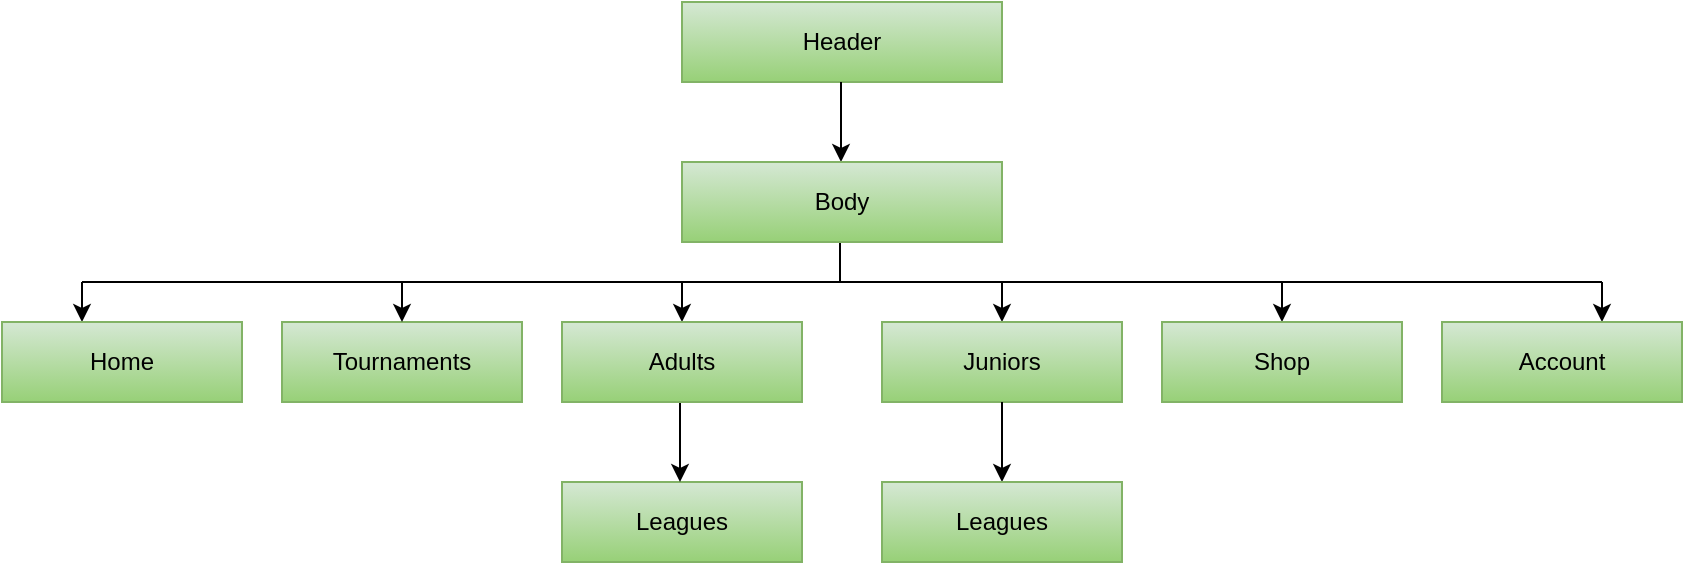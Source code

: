 <mxfile version="10.6.7" type="device"><diagram id="PMcvlSNJ8AMHE-4dPWAY" name="Page-1"><mxGraphModel dx="1010" dy="582" grid="1" gridSize="10" guides="1" tooltips="1" connect="1" arrows="1" fold="1" page="1" pageScale="1" pageWidth="850" pageHeight="1100" math="0" shadow="0"><root><mxCell id="0"/><mxCell id="1" parent="0"/><mxCell id="NXfBqhq02fN-YdJ3GLVl-1" value="Header" style="rounded=0;whiteSpace=wrap;html=1;fillColor=#d5e8d4;strokeColor=#82b366;gradientColor=#97d077;" vertex="1" parent="1"><mxGeometry x="340" width="160" height="40" as="geometry"/></mxCell><mxCell id="NXfBqhq02fN-YdJ3GLVl-2" value="Tournaments" style="rounded=0;whiteSpace=wrap;html=1;fillColor=#d5e8d4;strokeColor=#82b366;gradientColor=#97d077;" vertex="1" parent="1"><mxGeometry x="140" y="160" width="120" height="40" as="geometry"/></mxCell><mxCell id="NXfBqhq02fN-YdJ3GLVl-7" value="" style="endArrow=classic;html=1;" edge="1" parent="1"><mxGeometry width="50" height="50" relative="1" as="geometry"><mxPoint x="419.5" y="40" as="sourcePoint"/><mxPoint x="419.5" y="80" as="targetPoint"/></mxGeometry></mxCell><mxCell id="NXfBqhq02fN-YdJ3GLVl-10" value="" style="endArrow=none;html=1;" edge="1" parent="1"><mxGeometry width="50" height="50" relative="1" as="geometry"><mxPoint x="419" y="140" as="sourcePoint"/><mxPoint x="419" y="120" as="targetPoint"/></mxGeometry></mxCell><mxCell id="NXfBqhq02fN-YdJ3GLVl-11" value="" style="endArrow=none;html=1;" edge="1" parent="1"><mxGeometry width="50" height="50" relative="1" as="geometry"><mxPoint x="40" y="140" as="sourcePoint"/><mxPoint x="800" y="140" as="targetPoint"/></mxGeometry></mxCell><mxCell id="NXfBqhq02fN-YdJ3GLVl-13" value="" style="endArrow=classic;html=1;" edge="1" parent="1"><mxGeometry width="50" height="50" relative="1" as="geometry"><mxPoint x="40" y="140" as="sourcePoint"/><mxPoint x="40" y="160" as="targetPoint"/></mxGeometry></mxCell><mxCell id="NXfBqhq02fN-YdJ3GLVl-14" value="" style="endArrow=classic;html=1;" edge="1" parent="1"><mxGeometry width="50" height="50" relative="1" as="geometry"><mxPoint x="200" y="140" as="sourcePoint"/><mxPoint x="200" y="160" as="targetPoint"/></mxGeometry></mxCell><mxCell id="NXfBqhq02fN-YdJ3GLVl-15" value="" style="endArrow=classic;html=1;" edge="1" parent="1"><mxGeometry width="50" height="50" relative="1" as="geometry"><mxPoint x="340" y="140" as="sourcePoint"/><mxPoint x="340" y="160" as="targetPoint"/></mxGeometry></mxCell><mxCell id="NXfBqhq02fN-YdJ3GLVl-16" value="" style="endArrow=classic;html=1;" edge="1" parent="1"><mxGeometry width="50" height="50" relative="1" as="geometry"><mxPoint x="500" y="140" as="sourcePoint"/><mxPoint x="500" y="160" as="targetPoint"/></mxGeometry></mxCell><mxCell id="NXfBqhq02fN-YdJ3GLVl-17" value="" style="endArrow=classic;html=1;" edge="1" parent="1"><mxGeometry width="50" height="50" relative="1" as="geometry"><mxPoint x="640" y="140" as="sourcePoint"/><mxPoint x="640" y="160" as="targetPoint"/></mxGeometry></mxCell><mxCell id="NXfBqhq02fN-YdJ3GLVl-18" value="" style="endArrow=classic;html=1;" edge="1" parent="1"><mxGeometry width="50" height="50" relative="1" as="geometry"><mxPoint x="800" y="140" as="sourcePoint"/><mxPoint x="800" y="160" as="targetPoint"/></mxGeometry></mxCell><mxCell id="NXfBqhq02fN-YdJ3GLVl-19" value="Home" style="rounded=0;whiteSpace=wrap;html=1;fillColor=#d5e8d4;strokeColor=#82b366;gradientColor=#97d077;" vertex="1" parent="1"><mxGeometry y="160" width="120" height="40" as="geometry"/></mxCell><mxCell id="NXfBqhq02fN-YdJ3GLVl-20" value="Body" style="rounded=0;whiteSpace=wrap;html=1;fillColor=#d5e8d4;strokeColor=#82b366;gradientColor=#97d077;" vertex="1" parent="1"><mxGeometry x="340" y="80" width="160" height="40" as="geometry"/></mxCell><mxCell id="NXfBqhq02fN-YdJ3GLVl-21" value="Leagues" style="rounded=0;whiteSpace=wrap;html=1;fillColor=#d5e8d4;strokeColor=#82b366;gradientColor=#97d077;" vertex="1" parent="1"><mxGeometry x="280" y="240" width="120" height="40" as="geometry"/></mxCell><mxCell id="NXfBqhq02fN-YdJ3GLVl-22" value="Shop" style="rounded=0;whiteSpace=wrap;html=1;fillColor=#d5e8d4;strokeColor=#82b366;gradientColor=#97d077;" vertex="1" parent="1"><mxGeometry x="580" y="160" width="120" height="40" as="geometry"/></mxCell><mxCell id="NXfBqhq02fN-YdJ3GLVl-23" value="Juniors" style="rounded=0;whiteSpace=wrap;html=1;fillColor=#d5e8d4;strokeColor=#82b366;gradientColor=#97d077;" vertex="1" parent="1"><mxGeometry x="440" y="160" width="120" height="40" as="geometry"/></mxCell><mxCell id="NXfBqhq02fN-YdJ3GLVl-24" value="Account" style="rounded=0;whiteSpace=wrap;html=1;fillColor=#d5e8d4;strokeColor=#82b366;gradientColor=#97d077;" vertex="1" parent="1"><mxGeometry x="720" y="160" width="120" height="40" as="geometry"/></mxCell><mxCell id="NXfBqhq02fN-YdJ3GLVl-33" value="" style="endArrow=classic;html=1;" edge="1" parent="1"><mxGeometry width="50" height="50" relative="1" as="geometry"><mxPoint x="339" y="200" as="sourcePoint"/><mxPoint x="339" y="240" as="targetPoint"/></mxGeometry></mxCell><mxCell id="NXfBqhq02fN-YdJ3GLVl-34" value="" style="endArrow=classic;html=1;" edge="1" parent="1"><mxGeometry width="50" height="50" relative="1" as="geometry"><mxPoint x="500" y="200" as="sourcePoint"/><mxPoint x="500" y="240" as="targetPoint"/></mxGeometry></mxCell><mxCell id="NXfBqhq02fN-YdJ3GLVl-35" value="Adults" style="rounded=0;whiteSpace=wrap;html=1;fillColor=#d5e8d4;strokeColor=#82b366;gradientColor=#97d077;" vertex="1" parent="1"><mxGeometry x="280" y="160" width="120" height="40" as="geometry"/></mxCell><mxCell id="NXfBqhq02fN-YdJ3GLVl-36" value="Leagues" style="rounded=0;whiteSpace=wrap;html=1;fillColor=#d5e8d4;strokeColor=#82b366;gradientColor=#97d077;" vertex="1" parent="1"><mxGeometry x="440" y="240" width="120" height="40" as="geometry"/></mxCell></root></mxGraphModel></diagram></mxfile>
